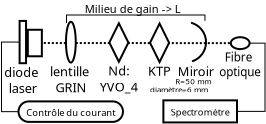 <?xml version="1.0" encoding="UTF-8"?>
<dia:diagram xmlns:dia="http://www.lysator.liu.se/~alla/dia/">
  <dia:layer name="Arrière-plan" visible="true" active="true">
    <dia:object type="Standard - Line" version="0" id="O0">
      <dia:attribute name="obj_pos">
        <dia:point val="2.15,3.086"/>
      </dia:attribute>
      <dia:attribute name="obj_bb">
        <dia:rectangle val="2.1,3.036;12.296,3.143"/>
      </dia:attribute>
      <dia:attribute name="conn_endpoints">
        <dia:point val="2.15,3.086"/>
        <dia:point val="12.246,3.092"/>
      </dia:attribute>
      <dia:attribute name="numcp">
        <dia:int val="1"/>
      </dia:attribute>
      <dia:attribute name="line_style">
        <dia:enum val="4"/>
      </dia:attribute>
      <dia:connections>
        <dia:connection handle="0" to="O2" connection="3"/>
        <dia:connection handle="1" to="O8" connection="8"/>
      </dia:connections>
    </dia:object>
    <dia:object type="Standard - Box" version="0" id="O1">
      <dia:attribute name="obj_pos">
        <dia:point val="1.739,1.981"/>
      </dia:attribute>
      <dia:attribute name="obj_bb">
        <dia:rectangle val="1.689,1.931;2.111,4.145"/>
      </dia:attribute>
      <dia:attribute name="elem_corner">
        <dia:point val="1.739,1.981"/>
      </dia:attribute>
      <dia:attribute name="elem_width">
        <dia:real val="0.322"/>
      </dia:attribute>
      <dia:attribute name="elem_height">
        <dia:real val="2.114"/>
      </dia:attribute>
      <dia:attribute name="show_background">
        <dia:boolean val="true"/>
      </dia:attribute>
    </dia:object>
    <dia:object type="Standard - Box" version="0" id="O2">
      <dia:attribute name="obj_pos">
        <dia:point val="2.15,2.423"/>
      </dia:attribute>
      <dia:attribute name="obj_bb">
        <dia:rectangle val="2.1,2.373;2.901,3.799"/>
      </dia:attribute>
      <dia:attribute name="elem_corner">
        <dia:point val="2.15,2.423"/>
      </dia:attribute>
      <dia:attribute name="elem_width">
        <dia:real val="0.702"/>
      </dia:attribute>
      <dia:attribute name="elem_height">
        <dia:real val="1.326"/>
      </dia:attribute>
      <dia:attribute name="show_background">
        <dia:boolean val="true"/>
      </dia:attribute>
    </dia:object>
    <dia:object type="Standard - Text" version="1" id="O3">
      <dia:attribute name="obj_pos">
        <dia:point val="1.9,4.095"/>
      </dia:attribute>
      <dia:attribute name="obj_bb">
        <dia:rectangle val="0.909,4.095;2.891,5.64"/>
      </dia:attribute>
      <dia:attribute name="text">
        <dia:composite type="text">
          <dia:attribute name="string">
            <dia:string>#diode 
laser#</dia:string>
          </dia:attribute>
          <dia:attribute name="font">
            <dia:font family="sans" style="0" name="Helvetica"/>
          </dia:attribute>
          <dia:attribute name="height">
            <dia:real val="0.8"/>
          </dia:attribute>
          <dia:attribute name="pos">
            <dia:point val="1.9,4.69"/>
          </dia:attribute>
          <dia:attribute name="color">
            <dia:color val="#000000"/>
          </dia:attribute>
          <dia:attribute name="alignment">
            <dia:enum val="1"/>
          </dia:attribute>
        </dia:composite>
      </dia:attribute>
      <dia:attribute name="valign">
        <dia:enum val="0"/>
      </dia:attribute>
      <dia:connections>
        <dia:connection handle="0" to="O1" connection="6"/>
      </dia:connections>
    </dia:object>
    <dia:object type="Standard - Ellipse" version="0" id="O4">
      <dia:attribute name="obj_pos">
        <dia:point val="4.058,2.023"/>
      </dia:attribute>
      <dia:attribute name="obj_bb">
        <dia:rectangle val="4.008,1.973;4.598,4.115"/>
      </dia:attribute>
      <dia:attribute name="elem_corner">
        <dia:point val="4.058,2.023"/>
      </dia:attribute>
      <dia:attribute name="elem_width">
        <dia:real val="0.489"/>
      </dia:attribute>
      <dia:attribute name="elem_height">
        <dia:real val="2.041"/>
      </dia:attribute>
    </dia:object>
    <dia:object type="Standard - Text" version="1" id="O5">
      <dia:attribute name="obj_pos">
        <dia:point val="4.303,4.065"/>
      </dia:attribute>
      <dia:attribute name="obj_bb">
        <dia:rectangle val="3.124,4.065;5.482,5.61"/>
      </dia:attribute>
      <dia:attribute name="text">
        <dia:composite type="text">
          <dia:attribute name="string">
            <dia:string>#lentille 
GRIN#</dia:string>
          </dia:attribute>
          <dia:attribute name="font">
            <dia:font family="sans" style="0" name="Helvetica"/>
          </dia:attribute>
          <dia:attribute name="height">
            <dia:real val="0.8"/>
          </dia:attribute>
          <dia:attribute name="pos">
            <dia:point val="4.303,4.66"/>
          </dia:attribute>
          <dia:attribute name="color">
            <dia:color val="#000000"/>
          </dia:attribute>
          <dia:attribute name="alignment">
            <dia:enum val="1"/>
          </dia:attribute>
        </dia:composite>
      </dia:attribute>
      <dia:attribute name="valign">
        <dia:enum val="0"/>
      </dia:attribute>
      <dia:connections>
        <dia:connection handle="0" to="O4" connection="6"/>
      </dia:connections>
    </dia:object>
    <dia:object type="Standard - Arc" version="0" id="O6">
      <dia:attribute name="obj_pos">
        <dia:point val="10.312,2.071"/>
      </dia:attribute>
      <dia:attribute name="obj_bb">
        <dia:rectangle val="10.261,2.02;11.11,4.057"/>
      </dia:attribute>
      <dia:attribute name="conn_endpoints">
        <dia:point val="10.312,2.071"/>
        <dia:point val="10.359,4.005"/>
      </dia:attribute>
      <dia:attribute name="curve_distance">
        <dia:real val="-0.725"/>
      </dia:attribute>
      <dia:attribute name="line_width">
        <dia:real val="0.1"/>
      </dia:attribute>
    </dia:object>
    <dia:object type="Standard - Text" version="1" id="O7">
      <dia:attribute name="obj_pos">
        <dia:point val="9.647,4.059"/>
      </dia:attribute>
      <dia:attribute name="obj_bb">
        <dia:rectangle val="9.647,4.059;11.457,4.804"/>
      </dia:attribute>
      <dia:attribute name="text">
        <dia:composite type="text">
          <dia:attribute name="string">
            <dia:string>#Miroir#</dia:string>
          </dia:attribute>
          <dia:attribute name="font">
            <dia:font family="sans" style="0" name="Helvetica"/>
          </dia:attribute>
          <dia:attribute name="height">
            <dia:real val="0.8"/>
          </dia:attribute>
          <dia:attribute name="pos">
            <dia:point val="9.647,4.654"/>
          </dia:attribute>
          <dia:attribute name="color">
            <dia:color val="#000000"/>
          </dia:attribute>
          <dia:attribute name="alignment">
            <dia:enum val="0"/>
          </dia:attribute>
        </dia:composite>
      </dia:attribute>
      <dia:attribute name="valign">
        <dia:enum val="0"/>
      </dia:attribute>
      <dia:attribute name="fill_color">
        <dia:color val="#ffffff"/>
      </dia:attribute>
      <dia:attribute name="show_background">
        <dia:boolean val="true"/>
      </dia:attribute>
    </dia:object>
    <dia:object type="Standard - Ellipse" version="0" id="O8">
      <dia:attribute name="obj_pos">
        <dia:point val="12.297,2.795"/>
      </dia:attribute>
      <dia:attribute name="obj_bb">
        <dia:rectangle val="12.247,2.745;13.289,3.441"/>
      </dia:attribute>
      <dia:attribute name="elem_corner">
        <dia:point val="12.297,2.795"/>
      </dia:attribute>
      <dia:attribute name="elem_width">
        <dia:real val="0.942"/>
      </dia:attribute>
      <dia:attribute name="elem_height">
        <dia:real val="0.595"/>
      </dia:attribute>
    </dia:object>
    <dia:object type="Standard - Text" version="1" id="O9">
      <dia:attribute name="obj_pos">
        <dia:point val="6.701,4.025"/>
      </dia:attribute>
      <dia:attribute name="obj_bb">
        <dia:rectangle val="5.676,4.025;7.726,5.57"/>
      </dia:attribute>
      <dia:attribute name="text">
        <dia:composite type="text">
          <dia:attribute name="string">
            <dia:string>#Nd:
YVO_4#</dia:string>
          </dia:attribute>
          <dia:attribute name="font">
            <dia:font family="sans" style="0" name="Helvetica"/>
          </dia:attribute>
          <dia:attribute name="height">
            <dia:real val="0.8"/>
          </dia:attribute>
          <dia:attribute name="pos">
            <dia:point val="6.701,4.62"/>
          </dia:attribute>
          <dia:attribute name="color">
            <dia:color val="#000000"/>
          </dia:attribute>
          <dia:attribute name="alignment">
            <dia:enum val="1"/>
          </dia:attribute>
        </dia:composite>
      </dia:attribute>
      <dia:attribute name="valign">
        <dia:enum val="0"/>
      </dia:attribute>
      <dia:connections>
        <dia:connection handle="0" to="O15" connection="6"/>
      </dia:connections>
    </dia:object>
    <dia:object type="Standard - Text" version="1" id="O10">
      <dia:attribute name="obj_pos">
        <dia:point val="8.736,4.037"/>
      </dia:attribute>
      <dia:attribute name="obj_bb">
        <dia:rectangle val="8.164,4.037;9.309,4.782"/>
      </dia:attribute>
      <dia:attribute name="text">
        <dia:composite type="text">
          <dia:attribute name="string">
            <dia:string>#KTP#</dia:string>
          </dia:attribute>
          <dia:attribute name="font">
            <dia:font family="sans" style="0" name="Helvetica"/>
          </dia:attribute>
          <dia:attribute name="height">
            <dia:real val="0.8"/>
          </dia:attribute>
          <dia:attribute name="pos">
            <dia:point val="8.736,4.632"/>
          </dia:attribute>
          <dia:attribute name="color">
            <dia:color val="#000000"/>
          </dia:attribute>
          <dia:attribute name="alignment">
            <dia:enum val="1"/>
          </dia:attribute>
        </dia:composite>
      </dia:attribute>
      <dia:attribute name="valign">
        <dia:enum val="0"/>
      </dia:attribute>
      <dia:connections>
        <dia:connection handle="0" to="O14" connection="6"/>
      </dia:connections>
    </dia:object>
    <dia:object type="Standard - Text" version="1" id="O11">
      <dia:attribute name="obj_pos">
        <dia:point val="12.768,3.391"/>
      </dia:attribute>
      <dia:attribute name="obj_bb">
        <dia:rectangle val="11.66,3.391;13.875,4.798"/>
      </dia:attribute>
      <dia:attribute name="text">
        <dia:composite type="text">
          <dia:attribute name="string">
            <dia:string>#Fibre 
optique#</dia:string>
          </dia:attribute>
          <dia:attribute name="font">
            <dia:font family="sans" style="0" name="Helvetica"/>
          </dia:attribute>
          <dia:attribute name="height">
            <dia:real val="0.73"/>
          </dia:attribute>
          <dia:attribute name="pos">
            <dia:point val="12.768,3.931"/>
          </dia:attribute>
          <dia:attribute name="color">
            <dia:color val="#000000"/>
          </dia:attribute>
          <dia:attribute name="alignment">
            <dia:enum val="1"/>
          </dia:attribute>
        </dia:composite>
      </dia:attribute>
      <dia:attribute name="valign">
        <dia:enum val="0"/>
      </dia:attribute>
      <dia:connections>
        <dia:connection handle="0" to="O8" connection="6"/>
      </dia:connections>
    </dia:object>
    <dia:object type="Standard - ZigZagLine" version="1" id="O12">
      <dia:attribute name="obj_pos">
        <dia:point val="4.085,2.078"/>
      </dia:attribute>
      <dia:attribute name="obj_bb">
        <dia:rectangle val="4.06,1.66;11.031,2.078"/>
      </dia:attribute>
      <dia:attribute name="orth_points">
        <dia:point val="4.085,2.078"/>
        <dia:point val="4.085,2.078"/>
        <dia:point val="4.085,1.685"/>
        <dia:point val="11.006,1.685"/>
        <dia:point val="11.006,1.974"/>
      </dia:attribute>
      <dia:attribute name="orth_orient">
        <dia:enum val="0"/>
        <dia:enum val="1"/>
        <dia:enum val="0"/>
        <dia:enum val="1"/>
      </dia:attribute>
      <dia:attribute name="autorouting">
        <dia:boolean val="false"/>
      </dia:attribute>
      <dia:attribute name="line_width">
        <dia:real val="0.05"/>
      </dia:attribute>
    </dia:object>
    <dia:object type="Standard - Text" version="1" id="O13">
      <dia:attribute name="obj_pos">
        <dia:point val="7.396,1.745"/>
      </dia:attribute>
      <dia:attribute name="obj_bb">
        <dia:rectangle val="4.786,1.1;10.006,1.745"/>
      </dia:attribute>
      <dia:attribute name="text">
        <dia:composite type="text">
          <dia:attribute name="string">
            <dia:string>#Milieu de gain -&gt; L#</dia:string>
          </dia:attribute>
          <dia:attribute name="font">
            <dia:font family="sans" style="0" name="Helvetica"/>
          </dia:attribute>
          <dia:attribute name="height">
            <dia:real val="0.694"/>
          </dia:attribute>
          <dia:attribute name="pos">
            <dia:point val="7.396,1.615"/>
          </dia:attribute>
          <dia:attribute name="color">
            <dia:color val="#000000"/>
          </dia:attribute>
          <dia:attribute name="alignment">
            <dia:enum val="1"/>
          </dia:attribute>
        </dia:composite>
      </dia:attribute>
      <dia:attribute name="valign">
        <dia:enum val="1"/>
      </dia:attribute>
    </dia:object>
    <dia:object type="Geometric - Diamond" version="1" id="O14">
      <dia:attribute name="obj_pos">
        <dia:point val="8.26,2.111"/>
      </dia:attribute>
      <dia:attribute name="obj_bb">
        <dia:rectangle val="8.204,1.998;9.269,4.15"/>
      </dia:attribute>
      <dia:attribute name="meta">
        <dia:composite type="dict"/>
      </dia:attribute>
      <dia:attribute name="elem_corner">
        <dia:point val="8.26,2.111"/>
      </dia:attribute>
      <dia:attribute name="elem_width">
        <dia:real val="0.953"/>
      </dia:attribute>
      <dia:attribute name="elem_height">
        <dia:real val="1.926"/>
      </dia:attribute>
      <dia:attribute name="line_width">
        <dia:real val="0.1"/>
      </dia:attribute>
      <dia:attribute name="line_colour">
        <dia:color val="#000000"/>
      </dia:attribute>
      <dia:attribute name="fill_colour">
        <dia:color val="#ffffff"/>
      </dia:attribute>
      <dia:attribute name="show_background">
        <dia:boolean val="true"/>
      </dia:attribute>
      <dia:attribute name="line_style">
        <dia:enum val="0"/>
        <dia:real val="1"/>
      </dia:attribute>
      <dia:attribute name="flip_horizontal">
        <dia:boolean val="false"/>
      </dia:attribute>
      <dia:attribute name="flip_vertical">
        <dia:boolean val="false"/>
      </dia:attribute>
      <dia:attribute name="subscale">
        <dia:real val="1"/>
      </dia:attribute>
    </dia:object>
    <dia:object type="Geometric - Diamond" version="1" id="O15">
      <dia:attribute name="obj_pos">
        <dia:point val="6.225,2.099"/>
      </dia:attribute>
      <dia:attribute name="obj_bb">
        <dia:rectangle val="6.169,1.986;7.234,4.138"/>
      </dia:attribute>
      <dia:attribute name="meta">
        <dia:composite type="dict"/>
      </dia:attribute>
      <dia:attribute name="elem_corner">
        <dia:point val="6.225,2.099"/>
      </dia:attribute>
      <dia:attribute name="elem_width">
        <dia:real val="0.953"/>
      </dia:attribute>
      <dia:attribute name="elem_height">
        <dia:real val="1.926"/>
      </dia:attribute>
      <dia:attribute name="line_width">
        <dia:real val="0.1"/>
      </dia:attribute>
      <dia:attribute name="line_colour">
        <dia:color val="#000000"/>
      </dia:attribute>
      <dia:attribute name="fill_colour">
        <dia:color val="#ffffff"/>
      </dia:attribute>
      <dia:attribute name="show_background">
        <dia:boolean val="true"/>
      </dia:attribute>
      <dia:attribute name="line_style">
        <dia:enum val="0"/>
        <dia:real val="1"/>
      </dia:attribute>
      <dia:attribute name="flip_horizontal">
        <dia:boolean val="false"/>
      </dia:attribute>
      <dia:attribute name="flip_vertical">
        <dia:boolean val="false"/>
      </dia:attribute>
      <dia:attribute name="subscale">
        <dia:real val="1"/>
      </dia:attribute>
    </dia:object>
    <dia:object type="Standard - ZigZagLine" version="1" id="O16">
      <dia:attribute name="obj_pos">
        <dia:point val="12.609,6.504"/>
      </dia:attribute>
      <dia:attribute name="obj_bb">
        <dia:rectangle val="12.584,3.068;14.034,6.529"/>
      </dia:attribute>
      <dia:attribute name="orth_points">
        <dia:point val="12.609,6.504"/>
        <dia:point val="14.009,6.504"/>
        <dia:point val="14.009,3.093"/>
        <dia:point val="13.239,3.093"/>
      </dia:attribute>
      <dia:attribute name="orth_orient">
        <dia:enum val="0"/>
        <dia:enum val="1"/>
        <dia:enum val="0"/>
      </dia:attribute>
      <dia:attribute name="autorouting">
        <dia:boolean val="false"/>
      </dia:attribute>
      <dia:attribute name="line_width">
        <dia:real val="0.05"/>
      </dia:attribute>
      <dia:connections>
        <dia:connection handle="0" to="O17" connection="8"/>
        <dia:connection handle="1" to="O8" connection="4"/>
      </dia:connections>
    </dia:object>
    <dia:object type="Flowchart - Box" version="0" id="O17">
      <dia:attribute name="obj_pos">
        <dia:point val="8.928,5.953"/>
      </dia:attribute>
      <dia:attribute name="obj_bb">
        <dia:rectangle val="8.878,5.903;12.659,7.105"/>
      </dia:attribute>
      <dia:attribute name="elem_corner">
        <dia:point val="8.928,5.953"/>
      </dia:attribute>
      <dia:attribute name="elem_width">
        <dia:real val="3.681"/>
      </dia:attribute>
      <dia:attribute name="elem_height">
        <dia:real val="1.103"/>
      </dia:attribute>
      <dia:attribute name="border_width">
        <dia:real val="0.1"/>
      </dia:attribute>
      <dia:attribute name="show_background">
        <dia:boolean val="true"/>
      </dia:attribute>
      <dia:attribute name="padding">
        <dia:real val="0"/>
      </dia:attribute>
      <dia:attribute name="text">
        <dia:composite type="text">
          <dia:attribute name="string">
            <dia:string>#Spectromètre#</dia:string>
          </dia:attribute>
          <dia:attribute name="font">
            <dia:font family="sans" style="0" name="Helvetica"/>
          </dia:attribute>
          <dia:attribute name="height">
            <dia:real val="0.578"/>
          </dia:attribute>
          <dia:attribute name="pos">
            <dia:point val="10.768,6.645"/>
          </dia:attribute>
          <dia:attribute name="color">
            <dia:color val="#000000"/>
          </dia:attribute>
          <dia:attribute name="alignment">
            <dia:enum val="1"/>
          </dia:attribute>
        </dia:composite>
      </dia:attribute>
    </dia:object>
    <dia:object type="Flowchart - Box" version="0" id="O18">
      <dia:attribute name="obj_pos">
        <dia:point val="1.684,6.005"/>
      </dia:attribute>
      <dia:attribute name="obj_bb">
        <dia:rectangle val="1.634,5.955;6.959,7.08"/>
      </dia:attribute>
      <dia:attribute name="elem_corner">
        <dia:point val="1.684,6.005"/>
      </dia:attribute>
      <dia:attribute name="elem_width">
        <dia:real val="5.225"/>
      </dia:attribute>
      <dia:attribute name="elem_height">
        <dia:real val="1.025"/>
      </dia:attribute>
      <dia:attribute name="border_width">
        <dia:real val="0.1"/>
      </dia:attribute>
      <dia:attribute name="show_background">
        <dia:boolean val="true"/>
      </dia:attribute>
      <dia:attribute name="corner_radius">
        <dia:real val="10"/>
      </dia:attribute>
      <dia:attribute name="padding">
        <dia:real val="0"/>
      </dia:attribute>
      <dia:attribute name="text">
        <dia:composite type="text">
          <dia:attribute name="string">
            <dia:string>#Contrôle du courant#</dia:string>
          </dia:attribute>
          <dia:attribute name="font">
            <dia:font family="sans" style="0" name="Helvetica"/>
          </dia:attribute>
          <dia:attribute name="height">
            <dia:real val="0.588"/>
          </dia:attribute>
          <dia:attribute name="pos">
            <dia:point val="4.296,6.661"/>
          </dia:attribute>
          <dia:attribute name="color">
            <dia:color val="#000000"/>
          </dia:attribute>
          <dia:attribute name="alignment">
            <dia:enum val="1"/>
          </dia:attribute>
        </dia:composite>
      </dia:attribute>
    </dia:object>
    <dia:object type="Standard - ZigZagLine" version="1" id="O19">
      <dia:attribute name="obj_pos">
        <dia:point val="1.684,6.518"/>
      </dia:attribute>
      <dia:attribute name="obj_bb">
        <dia:rectangle val="0.809,3.013;1.764,6.543"/>
      </dia:attribute>
      <dia:attribute name="orth_points">
        <dia:point val="1.684,6.518"/>
        <dia:point val="0.834,6.518"/>
        <dia:point val="0.834,3.038"/>
        <dia:point val="1.739,3.038"/>
      </dia:attribute>
      <dia:attribute name="orth_orient">
        <dia:enum val="0"/>
        <dia:enum val="1"/>
        <dia:enum val="0"/>
      </dia:attribute>
      <dia:attribute name="autorouting">
        <dia:boolean val="false"/>
      </dia:attribute>
      <dia:attribute name="line_width">
        <dia:real val="0.05"/>
      </dia:attribute>
      <dia:connections>
        <dia:connection handle="0" to="O18" connection="7"/>
        <dia:connection handle="1" to="O1" connection="3"/>
      </dia:connections>
    </dia:object>
    <dia:object type="Standard - Text" version="1" id="O20">
      <dia:attribute name="obj_pos">
        <dia:point val="9.523,5.146"/>
      </dia:attribute>
      <dia:attribute name="obj_bb">
        <dia:rectangle val="9.523,4.776;11.538,5.736"/>
      </dia:attribute>
      <dia:attribute name="text">
        <dia:composite type="text">
          <dia:attribute name="string">
            <dia:string>#R=50 mm
#</dia:string>
          </dia:attribute>
          <dia:attribute name="font">
            <dia:font family="sans" style="0" name="Helvetica"/>
          </dia:attribute>
          <dia:attribute name="height">
            <dia:real val="0.497"/>
          </dia:attribute>
          <dia:attribute name="pos">
            <dia:point val="9.523,5.146"/>
          </dia:attribute>
          <dia:attribute name="color">
            <dia:color val="#000000"/>
          </dia:attribute>
          <dia:attribute name="alignment">
            <dia:enum val="0"/>
          </dia:attribute>
        </dia:composite>
      </dia:attribute>
      <dia:attribute name="valign">
        <dia:enum val="3"/>
      </dia:attribute>
    </dia:object>
    <dia:object type="Standard - Text" version="1" id="O21">
      <dia:attribute name="obj_pos">
        <dia:point val="8.255,5.553"/>
      </dia:attribute>
      <dia:attribute name="obj_bb">
        <dia:rectangle val="8.255,5.183;11.535,6.142"/>
      </dia:attribute>
      <dia:attribute name="text">
        <dia:composite type="text">
          <dia:attribute name="string">
            <dia:string>#diamètre=6 mm
#</dia:string>
          </dia:attribute>
          <dia:attribute name="font">
            <dia:font family="sans" style="0" name="Helvetica"/>
          </dia:attribute>
          <dia:attribute name="height">
            <dia:real val="0.497"/>
          </dia:attribute>
          <dia:attribute name="pos">
            <dia:point val="8.255,5.553"/>
          </dia:attribute>
          <dia:attribute name="color">
            <dia:color val="#000000"/>
          </dia:attribute>
          <dia:attribute name="alignment">
            <dia:enum val="0"/>
          </dia:attribute>
        </dia:composite>
      </dia:attribute>
      <dia:attribute name="valign">
        <dia:enum val="3"/>
      </dia:attribute>
    </dia:object>
  </dia:layer>
</dia:diagram>
